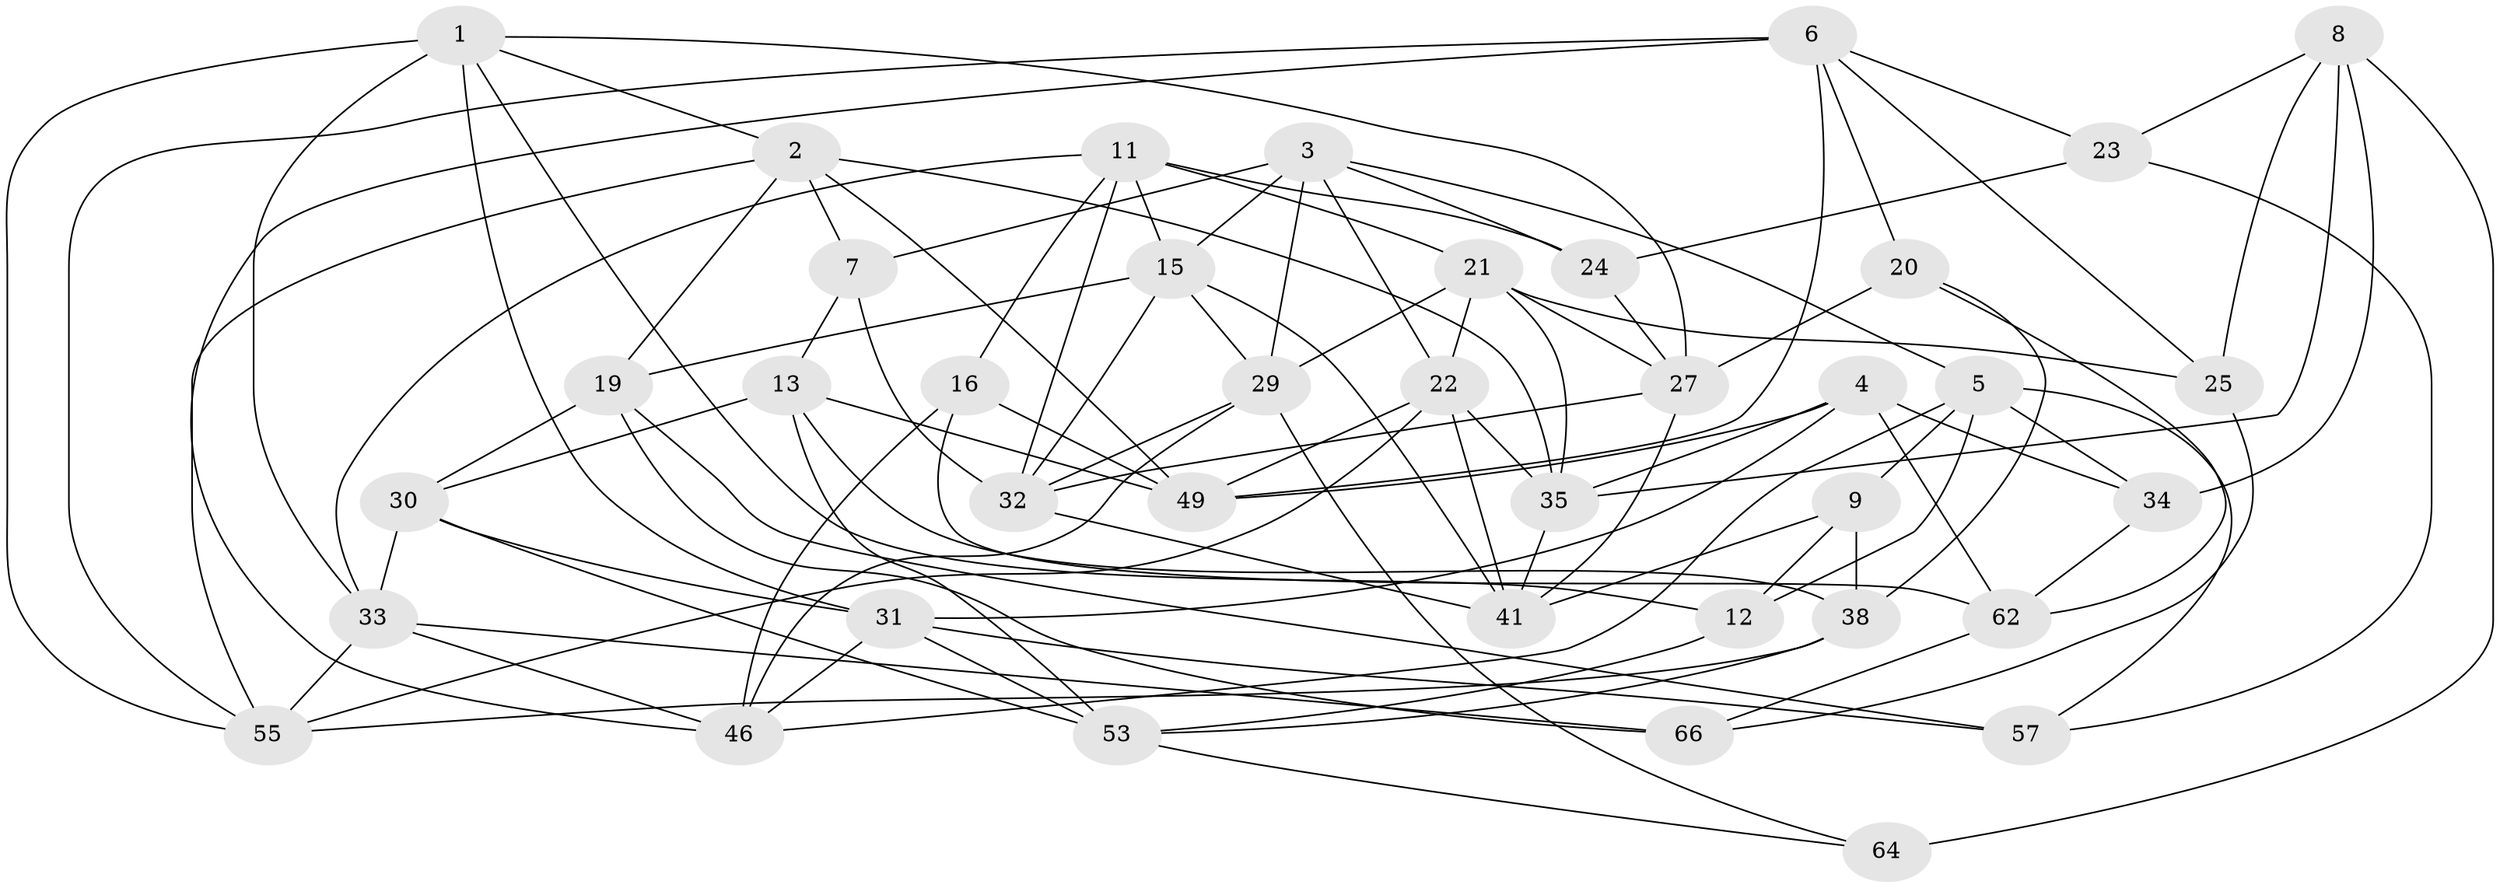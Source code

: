 // original degree distribution, {4: 1.0}
// Generated by graph-tools (version 1.1) at 2025/42/03/06/25 10:42:17]
// undirected, 39 vertices, 101 edges
graph export_dot {
graph [start="1"]
  node [color=gray90,style=filled];
  1 [super="+14"];
  2 [super="+10"];
  3 [super="+44"];
  4 [super="+36"];
  5 [super="+28"];
  6 [super="+17"];
  7;
  8 [super="+45"];
  9;
  11 [super="+18"];
  12;
  13 [super="+51"];
  15 [super="+37"];
  16;
  19 [super="+58"];
  20;
  21 [super="+39"];
  22 [super="+26"];
  23;
  24;
  25;
  27 [super="+61"];
  29 [super="+42"];
  30 [super="+56"];
  31 [super="+40"];
  32 [super="+59"];
  33 [super="+43"];
  34;
  35 [super="+47"];
  38 [super="+48"];
  41 [super="+60"];
  46 [super="+52"];
  49 [super="+50"];
  53 [super="+54"];
  55 [super="+63"];
  57;
  62 [super="+65"];
  64;
  66;
  1 -- 12;
  1 -- 55;
  1 -- 2;
  1 -- 31;
  1 -- 33;
  1 -- 27;
  2 -- 49;
  2 -- 7;
  2 -- 19;
  2 -- 35;
  2 -- 55;
  3 -- 24;
  3 -- 7;
  3 -- 22;
  3 -- 29;
  3 -- 5;
  3 -- 15;
  4 -- 49;
  4 -- 62 [weight=2];
  4 -- 31;
  4 -- 34;
  4 -- 35;
  5 -- 34;
  5 -- 57;
  5 -- 9;
  5 -- 12;
  5 -- 46;
  6 -- 20;
  6 -- 25;
  6 -- 23;
  6 -- 55;
  6 -- 49;
  6 -- 46;
  7 -- 32;
  7 -- 13;
  8 -- 25;
  8 -- 34;
  8 -- 64 [weight=2];
  8 -- 23;
  8 -- 35;
  9 -- 12;
  9 -- 38;
  9 -- 41;
  11 -- 33;
  11 -- 16;
  11 -- 24;
  11 -- 32;
  11 -- 21;
  11 -- 15;
  12 -- 53;
  13 -- 38 [weight=2];
  13 -- 49;
  13 -- 53;
  13 -- 30;
  15 -- 29;
  15 -- 41;
  15 -- 32;
  15 -- 19;
  16 -- 46;
  16 -- 62;
  16 -- 49;
  19 -- 30 [weight=2];
  19 -- 66;
  19 -- 57;
  20 -- 27;
  20 -- 38;
  20 -- 62;
  21 -- 25;
  21 -- 35;
  21 -- 22;
  21 -- 29;
  21 -- 27;
  22 -- 35;
  22 -- 41;
  22 -- 55;
  22 -- 49;
  23 -- 57;
  23 -- 24;
  24 -- 27;
  25 -- 66;
  27 -- 32;
  27 -- 41;
  29 -- 32;
  29 -- 64;
  29 -- 46;
  30 -- 53;
  30 -- 33;
  30 -- 31;
  31 -- 53;
  31 -- 57;
  31 -- 46;
  32 -- 41;
  33 -- 66;
  33 -- 46;
  33 -- 55;
  34 -- 62;
  35 -- 41;
  38 -- 53;
  38 -- 55;
  53 -- 64;
  62 -- 66;
}
